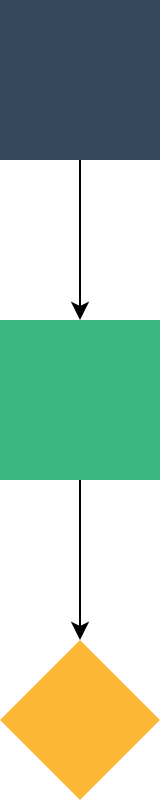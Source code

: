 <mxfile version="12.4.9" type="github">
  <diagram id="HDOymsAuf7TeRGKFn6x9" name="第 1 页">
    <mxGraphModel dx="853" dy="568" grid="1" gridSize="10" guides="1" tooltips="1" connect="1" arrows="1" fold="1" page="1" pageScale="1" pageWidth="827" pageHeight="1169" math="0" shadow="0">
      <root>
        <mxCell id="0"/>
        <mxCell id="1" parent="0"/>
        <mxCell id="tVM8W8fDKYf84uRTzSTe-3" value="" style="edgeStyle=orthogonalEdgeStyle;rounded=0;orthogonalLoop=1;jettySize=auto;html=1;" parent="1" source="tVM8W8fDKYf84uRTzSTe-1" target="tVM8W8fDKYf84uRTzSTe-2" edge="1">
          <mxGeometry relative="1" as="geometry"/>
        </mxCell>
        <mxCell id="tVM8W8fDKYf84uRTzSTe-1" value="" style="whiteSpace=wrap;html=1;aspect=fixed;fillColor=#34495d;strokeColor=none;" parent="1" vertex="1">
          <mxGeometry x="250" y="120" width="80" height="80" as="geometry"/>
        </mxCell>
        <mxCell id="CQuu-iDLuuo4Fo0iYom9-2" value="" style="edgeStyle=orthogonalEdgeStyle;rounded=0;orthogonalLoop=1;jettySize=auto;html=1;" edge="1" parent="1" source="tVM8W8fDKYf84uRTzSTe-2">
          <mxGeometry relative="1" as="geometry">
            <mxPoint x="290" y="440" as="targetPoint"/>
          </mxGeometry>
        </mxCell>
        <mxCell id="tVM8W8fDKYf84uRTzSTe-2" value="" style="whiteSpace=wrap;html=1;aspect=fixed;fillColor=#39b882;strokeColor=none;" parent="1" vertex="1">
          <mxGeometry x="250" y="280" width="80" height="80" as="geometry"/>
        </mxCell>
        <mxCell id="CQuu-iDLuuo4Fo0iYom9-3" value="" style="rhombus;whiteSpace=wrap;html=1;fillColor=#fcb737;strokeColor=none;" vertex="1" parent="1">
          <mxGeometry x="250" y="440" width="80" height="80" as="geometry"/>
        </mxCell>
      </root>
    </mxGraphModel>
  </diagram>
</mxfile>
